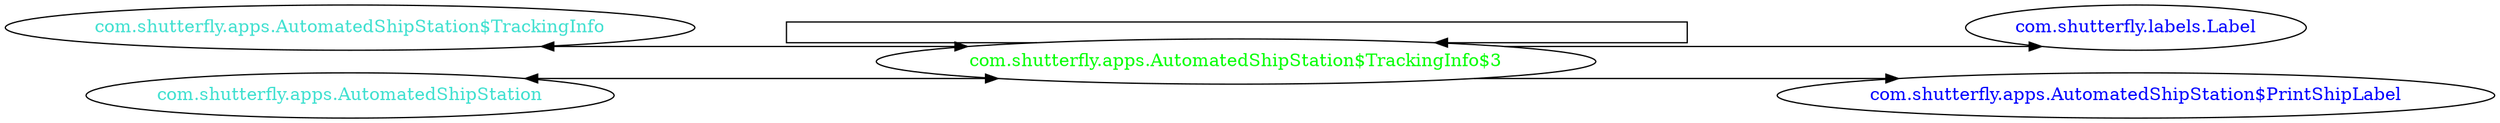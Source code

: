 digraph dependencyGraph {
 concentrate=true;
 ranksep="2.0";
 rankdir="LR"; 
 splines="ortho";
"com.shutterfly.apps.AutomatedShipStation$TrackingInfo$3" [fontcolor="red"];
"com.shutterfly.labels.Label" [ fontcolor="blue" ];
"com.shutterfly.apps.AutomatedShipStation$TrackingInfo$3"->"com.shutterfly.labels.Label";
"com.shutterfly.apps.AutomatedShipStation$PrintShipLabel" [ fontcolor="blue" ];
"com.shutterfly.apps.AutomatedShipStation$TrackingInfo$3"->"com.shutterfly.apps.AutomatedShipStation$PrintShipLabel";
"com.shutterfly.apps.AutomatedShipStation$TrackingInfo$3" [ fontcolor="green" ];
"com.shutterfly.apps.AutomatedShipStation$TrackingInfo$3"->"com.shutterfly.apps.AutomatedShipStation$TrackingInfo$3";
"com.shutterfly.apps.AutomatedShipStation$TrackingInfo" [ fontcolor="turquoise" ];
"com.shutterfly.apps.AutomatedShipStation$TrackingInfo"->"com.shutterfly.apps.AutomatedShipStation$TrackingInfo$3" [dir=both];
"com.shutterfly.apps.AutomatedShipStation" [ fontcolor="turquoise" ];
"com.shutterfly.apps.AutomatedShipStation"->"com.shutterfly.apps.AutomatedShipStation$TrackingInfo$3" [dir=both];
}